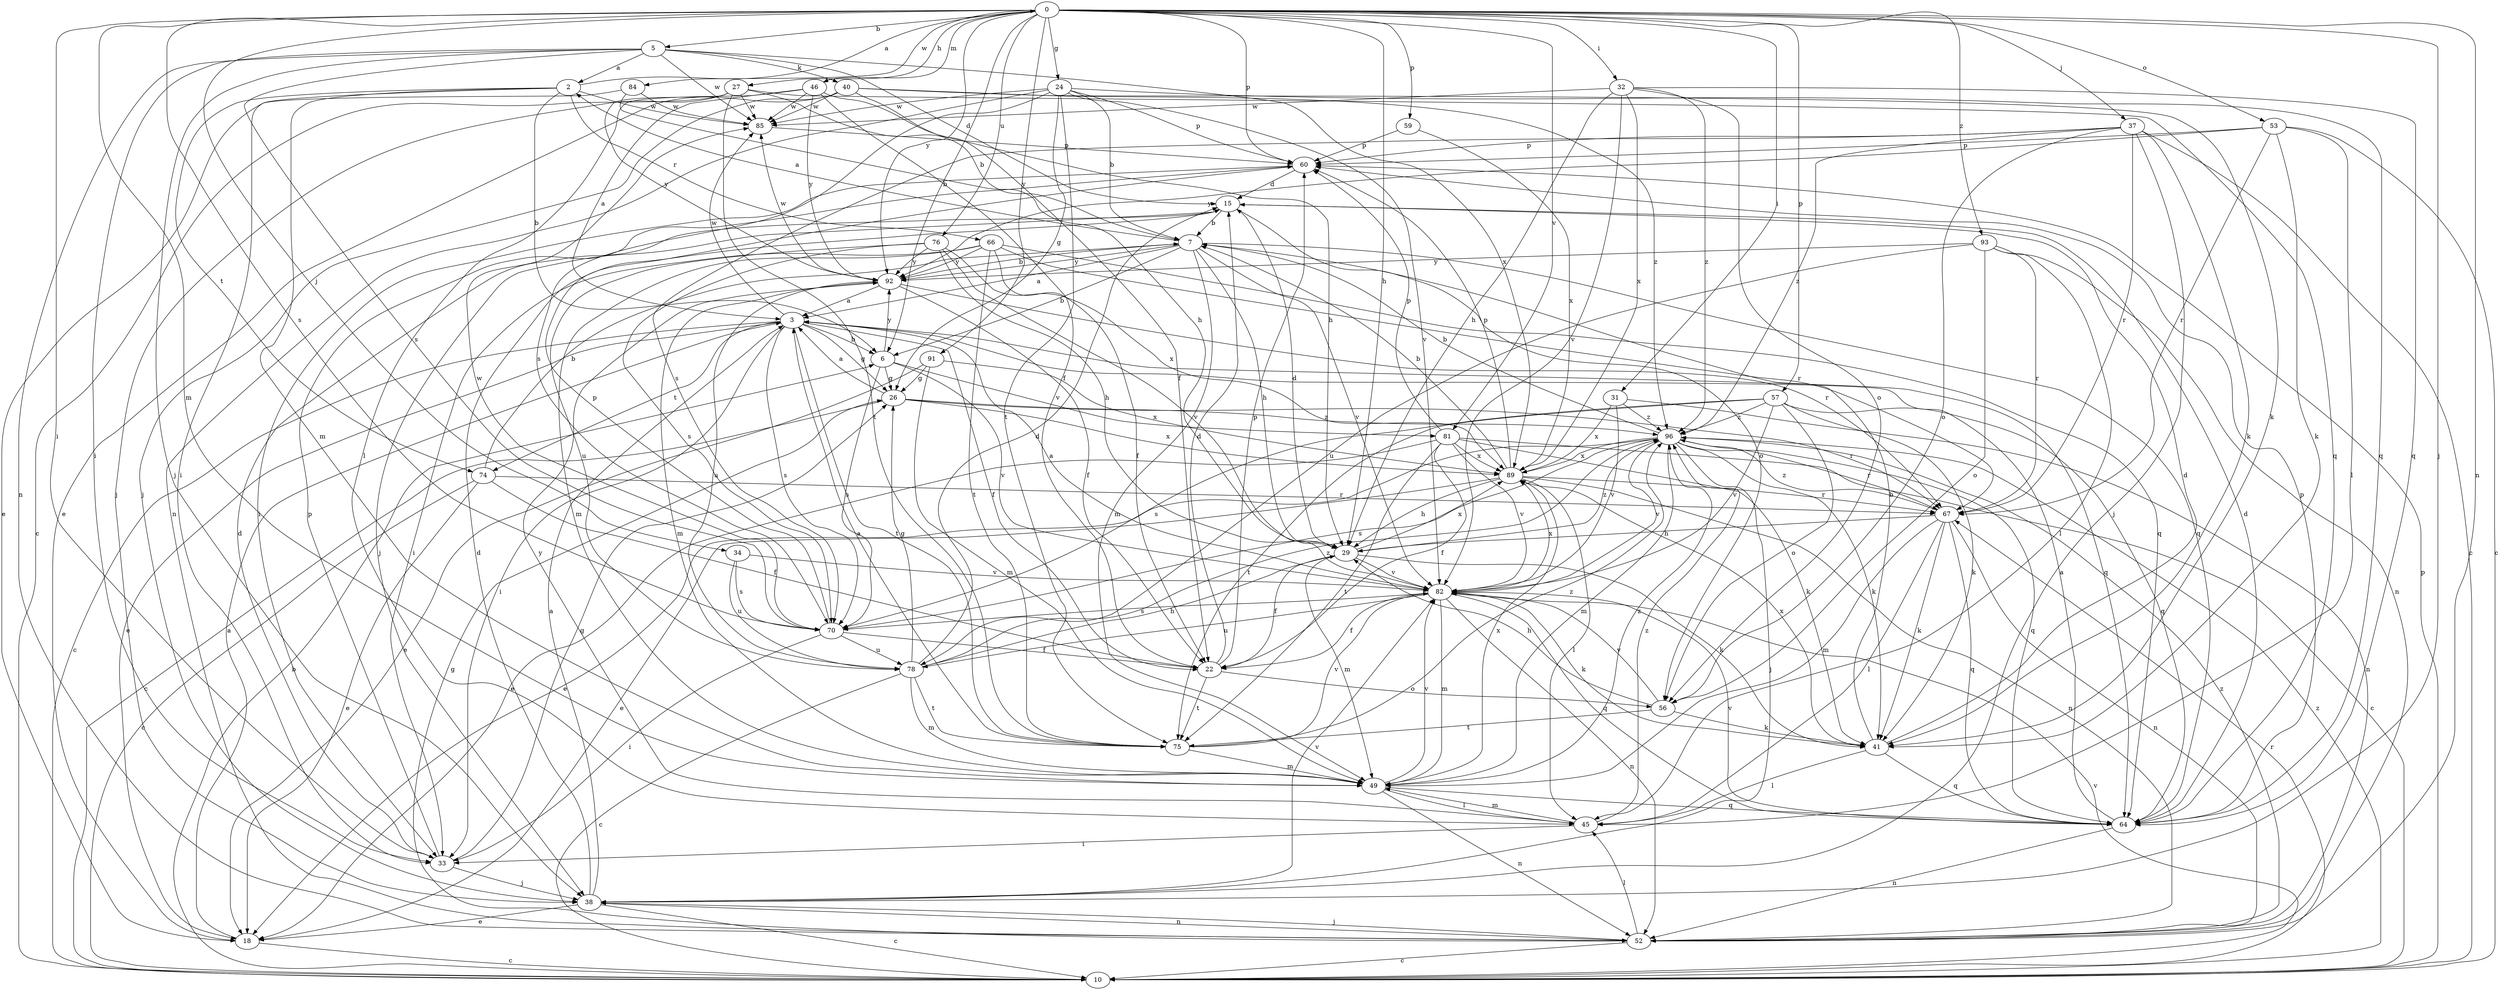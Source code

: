 strict digraph  {
0;
2;
3;
5;
6;
7;
10;
15;
18;
22;
24;
26;
27;
29;
31;
32;
33;
34;
37;
38;
40;
41;
45;
46;
49;
52;
53;
56;
57;
59;
60;
64;
66;
67;
70;
74;
75;
76;
78;
81;
82;
84;
85;
89;
91;
92;
93;
96;
0 -> 5  [label=b];
0 -> 6  [label=b];
0 -> 24  [label=g];
0 -> 27  [label=h];
0 -> 29  [label=h];
0 -> 31  [label=i];
0 -> 32  [label=i];
0 -> 33  [label=i];
0 -> 34  [label=j];
0 -> 37  [label=j];
0 -> 38  [label=j];
0 -> 46  [label=m];
0 -> 49  [label=m];
0 -> 52  [label=n];
0 -> 53  [label=o];
0 -> 57  [label=p];
0 -> 59  [label=p];
0 -> 60  [label=p];
0 -> 70  [label=s];
0 -> 76  [label=u];
0 -> 81  [label=v];
0 -> 84  [label=w];
0 -> 91  [label=y];
0 -> 92  [label=y];
0 -> 93  [label=z];
2 -> 0  [label=a];
2 -> 6  [label=b];
2 -> 33  [label=i];
2 -> 49  [label=m];
2 -> 66  [label=r];
2 -> 74  [label=t];
2 -> 85  [label=w];
3 -> 6  [label=b];
3 -> 10  [label=c];
3 -> 18  [label=e];
3 -> 22  [label=f];
3 -> 26  [label=g];
3 -> 33  [label=i];
3 -> 64  [label=q];
3 -> 70  [label=s];
3 -> 74  [label=t];
3 -> 75  [label=t];
3 -> 85  [label=w];
5 -> 2  [label=a];
5 -> 15  [label=d];
5 -> 33  [label=i];
5 -> 38  [label=j];
5 -> 40  [label=k];
5 -> 52  [label=n];
5 -> 70  [label=s];
5 -> 85  [label=w];
5 -> 89  [label=x];
6 -> 26  [label=g];
6 -> 70  [label=s];
6 -> 81  [label=v];
6 -> 82  [label=v];
6 -> 92  [label=y];
7 -> 2  [label=a];
7 -> 3  [label=a];
7 -> 6  [label=b];
7 -> 29  [label=h];
7 -> 49  [label=m];
7 -> 64  [label=q];
7 -> 82  [label=v];
7 -> 92  [label=y];
10 -> 6  [label=b];
10 -> 60  [label=p];
10 -> 67  [label=r];
10 -> 82  [label=v];
10 -> 96  [label=z];
15 -> 7  [label=b];
15 -> 38  [label=j];
15 -> 56  [label=o];
18 -> 3  [label=a];
18 -> 10  [label=c];
22 -> 15  [label=d];
22 -> 56  [label=o];
22 -> 60  [label=p];
22 -> 75  [label=t];
24 -> 7  [label=b];
24 -> 26  [label=g];
24 -> 52  [label=n];
24 -> 60  [label=p];
24 -> 64  [label=q];
24 -> 70  [label=s];
24 -> 75  [label=t];
24 -> 82  [label=v];
24 -> 85  [label=w];
26 -> 3  [label=a];
26 -> 10  [label=c];
26 -> 67  [label=r];
26 -> 89  [label=x];
26 -> 96  [label=z];
27 -> 7  [label=b];
27 -> 10  [label=c];
27 -> 38  [label=j];
27 -> 64  [label=q];
27 -> 75  [label=t];
27 -> 85  [label=w];
27 -> 92  [label=y];
29 -> 15  [label=d];
29 -> 22  [label=f];
29 -> 41  [label=k];
29 -> 49  [label=m];
29 -> 82  [label=v];
29 -> 89  [label=x];
29 -> 96  [label=z];
31 -> 52  [label=n];
31 -> 82  [label=v];
31 -> 89  [label=x];
31 -> 96  [label=z];
32 -> 29  [label=h];
32 -> 56  [label=o];
32 -> 64  [label=q];
32 -> 82  [label=v];
32 -> 85  [label=w];
32 -> 89  [label=x];
32 -> 96  [label=z];
33 -> 15  [label=d];
33 -> 26  [label=g];
33 -> 38  [label=j];
33 -> 60  [label=p];
34 -> 70  [label=s];
34 -> 78  [label=u];
34 -> 82  [label=v];
37 -> 10  [label=c];
37 -> 38  [label=j];
37 -> 41  [label=k];
37 -> 56  [label=o];
37 -> 60  [label=p];
37 -> 67  [label=r];
37 -> 70  [label=s];
37 -> 96  [label=z];
38 -> 3  [label=a];
38 -> 10  [label=c];
38 -> 15  [label=d];
38 -> 18  [label=e];
38 -> 52  [label=n];
38 -> 82  [label=v];
40 -> 18  [label=e];
40 -> 22  [label=f];
40 -> 38  [label=j];
40 -> 41  [label=k];
40 -> 85  [label=w];
40 -> 96  [label=z];
41 -> 7  [label=b];
41 -> 15  [label=d];
41 -> 45  [label=l];
41 -> 64  [label=q];
41 -> 89  [label=x];
45 -> 33  [label=i];
45 -> 49  [label=m];
45 -> 92  [label=y];
45 -> 96  [label=z];
46 -> 3  [label=a];
46 -> 22  [label=f];
46 -> 29  [label=h];
46 -> 45  [label=l];
46 -> 85  [label=w];
46 -> 92  [label=y];
49 -> 45  [label=l];
49 -> 52  [label=n];
49 -> 64  [label=q];
49 -> 82  [label=v];
49 -> 89  [label=x];
49 -> 96  [label=z];
52 -> 10  [label=c];
52 -> 26  [label=g];
52 -> 38  [label=j];
52 -> 45  [label=l];
52 -> 96  [label=z];
53 -> 10  [label=c];
53 -> 41  [label=k];
53 -> 45  [label=l];
53 -> 60  [label=p];
53 -> 67  [label=r];
53 -> 92  [label=y];
56 -> 29  [label=h];
56 -> 41  [label=k];
56 -> 75  [label=t];
56 -> 82  [label=v];
57 -> 41  [label=k];
57 -> 56  [label=o];
57 -> 64  [label=q];
57 -> 70  [label=s];
57 -> 75  [label=t];
57 -> 82  [label=v];
57 -> 96  [label=z];
59 -> 60  [label=p];
59 -> 89  [label=x];
60 -> 15  [label=d];
60 -> 33  [label=i];
64 -> 3  [label=a];
64 -> 15  [label=d];
64 -> 52  [label=n];
64 -> 60  [label=p];
64 -> 82  [label=v];
66 -> 22  [label=f];
66 -> 33  [label=i];
66 -> 49  [label=m];
66 -> 64  [label=q];
66 -> 67  [label=r];
66 -> 75  [label=t];
66 -> 92  [label=y];
67 -> 29  [label=h];
67 -> 41  [label=k];
67 -> 45  [label=l];
67 -> 49  [label=m];
67 -> 52  [label=n];
67 -> 64  [label=q];
67 -> 96  [label=z];
70 -> 22  [label=f];
70 -> 33  [label=i];
70 -> 60  [label=p];
70 -> 78  [label=u];
70 -> 85  [label=w];
74 -> 7  [label=b];
74 -> 10  [label=c];
74 -> 18  [label=e];
74 -> 22  [label=f];
74 -> 67  [label=r];
75 -> 3  [label=a];
75 -> 49  [label=m];
75 -> 82  [label=v];
75 -> 96  [label=z];
76 -> 29  [label=h];
76 -> 70  [label=s];
76 -> 78  [label=u];
76 -> 82  [label=v];
76 -> 89  [label=x];
76 -> 92  [label=y];
78 -> 10  [label=c];
78 -> 15  [label=d];
78 -> 26  [label=g];
78 -> 29  [label=h];
78 -> 49  [label=m];
78 -> 75  [label=t];
78 -> 96  [label=z];
81 -> 10  [label=c];
81 -> 18  [label=e];
81 -> 22  [label=f];
81 -> 41  [label=k];
81 -> 60  [label=p];
81 -> 75  [label=t];
81 -> 82  [label=v];
81 -> 89  [label=x];
82 -> 3  [label=a];
82 -> 22  [label=f];
82 -> 41  [label=k];
82 -> 49  [label=m];
82 -> 52  [label=n];
82 -> 64  [label=q];
82 -> 70  [label=s];
82 -> 78  [label=u];
82 -> 89  [label=x];
84 -> 18  [label=e];
84 -> 29  [label=h];
84 -> 85  [label=w];
85 -> 60  [label=p];
89 -> 7  [label=b];
89 -> 18  [label=e];
89 -> 29  [label=h];
89 -> 45  [label=l];
89 -> 52  [label=n];
89 -> 60  [label=p];
89 -> 67  [label=r];
91 -> 18  [label=e];
91 -> 26  [label=g];
91 -> 49  [label=m];
91 -> 89  [label=x];
92 -> 3  [label=a];
92 -> 7  [label=b];
92 -> 22  [label=f];
92 -> 49  [label=m];
92 -> 67  [label=r];
92 -> 78  [label=u];
92 -> 85  [label=w];
93 -> 45  [label=l];
93 -> 52  [label=n];
93 -> 56  [label=o];
93 -> 67  [label=r];
93 -> 78  [label=u];
93 -> 92  [label=y];
96 -> 7  [label=b];
96 -> 18  [label=e];
96 -> 38  [label=j];
96 -> 41  [label=k];
96 -> 49  [label=m];
96 -> 64  [label=q];
96 -> 67  [label=r];
96 -> 70  [label=s];
96 -> 82  [label=v];
96 -> 89  [label=x];
}
